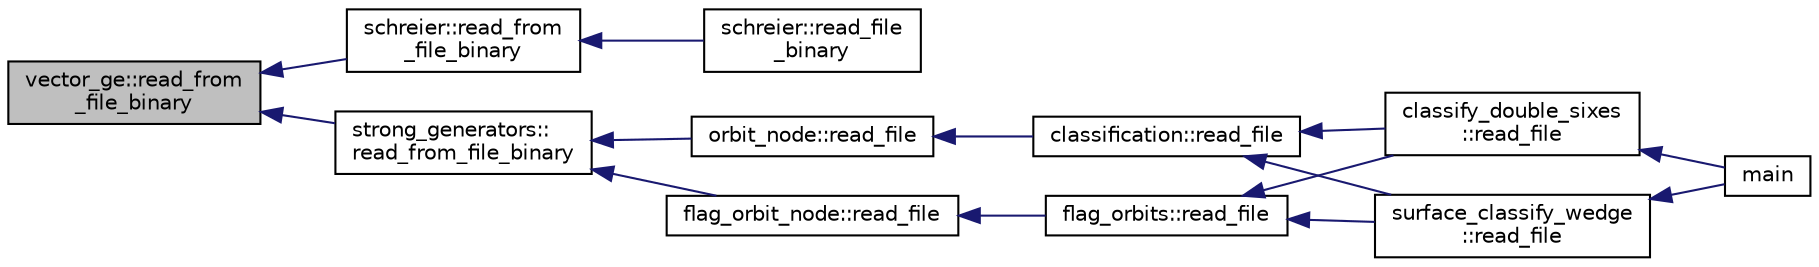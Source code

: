digraph "vector_ge::read_from_file_binary"
{
  edge [fontname="Helvetica",fontsize="10",labelfontname="Helvetica",labelfontsize="10"];
  node [fontname="Helvetica",fontsize="10",shape=record];
  rankdir="LR";
  Node3672 [label="vector_ge::read_from\l_file_binary",height=0.2,width=0.4,color="black", fillcolor="grey75", style="filled", fontcolor="black"];
  Node3672 -> Node3673 [dir="back",color="midnightblue",fontsize="10",style="solid",fontname="Helvetica"];
  Node3673 [label="schreier::read_from\l_file_binary",height=0.2,width=0.4,color="black", fillcolor="white", style="filled",URL="$d3/dd6/classschreier.html#a603a093c7147f1ae21d5755bc7848267"];
  Node3673 -> Node3674 [dir="back",color="midnightblue",fontsize="10",style="solid",fontname="Helvetica"];
  Node3674 [label="schreier::read_file\l_binary",height=0.2,width=0.4,color="black", fillcolor="white", style="filled",URL="$d3/dd6/classschreier.html#abd32d044d2691866632d246bd5b9c3d4"];
  Node3672 -> Node3675 [dir="back",color="midnightblue",fontsize="10",style="solid",fontname="Helvetica"];
  Node3675 [label="strong_generators::\lread_from_file_binary",height=0.2,width=0.4,color="black", fillcolor="white", style="filled",URL="$dc/d09/classstrong__generators.html#a2e0e07b3f0ac104178984a1ecf8d0328"];
  Node3675 -> Node3676 [dir="back",color="midnightblue",fontsize="10",style="solid",fontname="Helvetica"];
  Node3676 [label="flag_orbit_node::read_file",height=0.2,width=0.4,color="black", fillcolor="white", style="filled",URL="$df/dd1/classflag__orbit__node.html#af6cfd0a35302543f30c04e95bce83bc4"];
  Node3676 -> Node3677 [dir="back",color="midnightblue",fontsize="10",style="solid",fontname="Helvetica"];
  Node3677 [label="flag_orbits::read_file",height=0.2,width=0.4,color="black", fillcolor="white", style="filled",URL="$d4/d77/classflag__orbits.html#af039682144f9ad076b151a3307990486"];
  Node3677 -> Node3678 [dir="back",color="midnightblue",fontsize="10",style="solid",fontname="Helvetica"];
  Node3678 [label="classify_double_sixes\l::read_file",height=0.2,width=0.4,color="black", fillcolor="white", style="filled",URL="$dd/d23/classclassify__double__sixes.html#a0d027bc3d7ee6dc9dcbd82201c311faf"];
  Node3678 -> Node3679 [dir="back",color="midnightblue",fontsize="10",style="solid",fontname="Helvetica"];
  Node3679 [label="main",height=0.2,width=0.4,color="black", fillcolor="white", style="filled",URL="$df/df8/surface__classify_8_c.html#a217dbf8b442f20279ea00b898af96f52"];
  Node3677 -> Node3680 [dir="back",color="midnightblue",fontsize="10",style="solid",fontname="Helvetica"];
  Node3680 [label="surface_classify_wedge\l::read_file",height=0.2,width=0.4,color="black", fillcolor="white", style="filled",URL="$d7/d5c/classsurface__classify__wedge.html#ae7f4241b6bbd5cd64c84a96fb613e8b6"];
  Node3680 -> Node3679 [dir="back",color="midnightblue",fontsize="10",style="solid",fontname="Helvetica"];
  Node3675 -> Node3681 [dir="back",color="midnightblue",fontsize="10",style="solid",fontname="Helvetica"];
  Node3681 [label="orbit_node::read_file",height=0.2,width=0.4,color="black", fillcolor="white", style="filled",URL="$de/df0/classorbit__node.html#a25962200ff16e51b7189e516e92a81af"];
  Node3681 -> Node3682 [dir="back",color="midnightblue",fontsize="10",style="solid",fontname="Helvetica"];
  Node3682 [label="classification::read_file",height=0.2,width=0.4,color="black", fillcolor="white", style="filled",URL="$d0/dff/classclassification.html#a6bc81afec480f7f7a928a23f1f4cae1a"];
  Node3682 -> Node3678 [dir="back",color="midnightblue",fontsize="10",style="solid",fontname="Helvetica"];
  Node3682 -> Node3680 [dir="back",color="midnightblue",fontsize="10",style="solid",fontname="Helvetica"];
}
